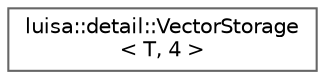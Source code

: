 digraph "类继承关系图"
{
 // LATEX_PDF_SIZE
  bgcolor="transparent";
  edge [fontname=Helvetica,fontsize=10,labelfontname=Helvetica,labelfontsize=10];
  node [fontname=Helvetica,fontsize=10,shape=box,height=0.2,width=0.4];
  rankdir="LR";
  Node0 [id="Node000000",label="luisa::detail::VectorStorage\l\< T, 4 \>",height=0.2,width=0.4,color="grey40", fillcolor="white", style="filled",URL="$structluisa_1_1detail_1_1_vector_storage_3_01_t_00_014_01_4.html",tooltip="Vector storage of size 4"];
}

